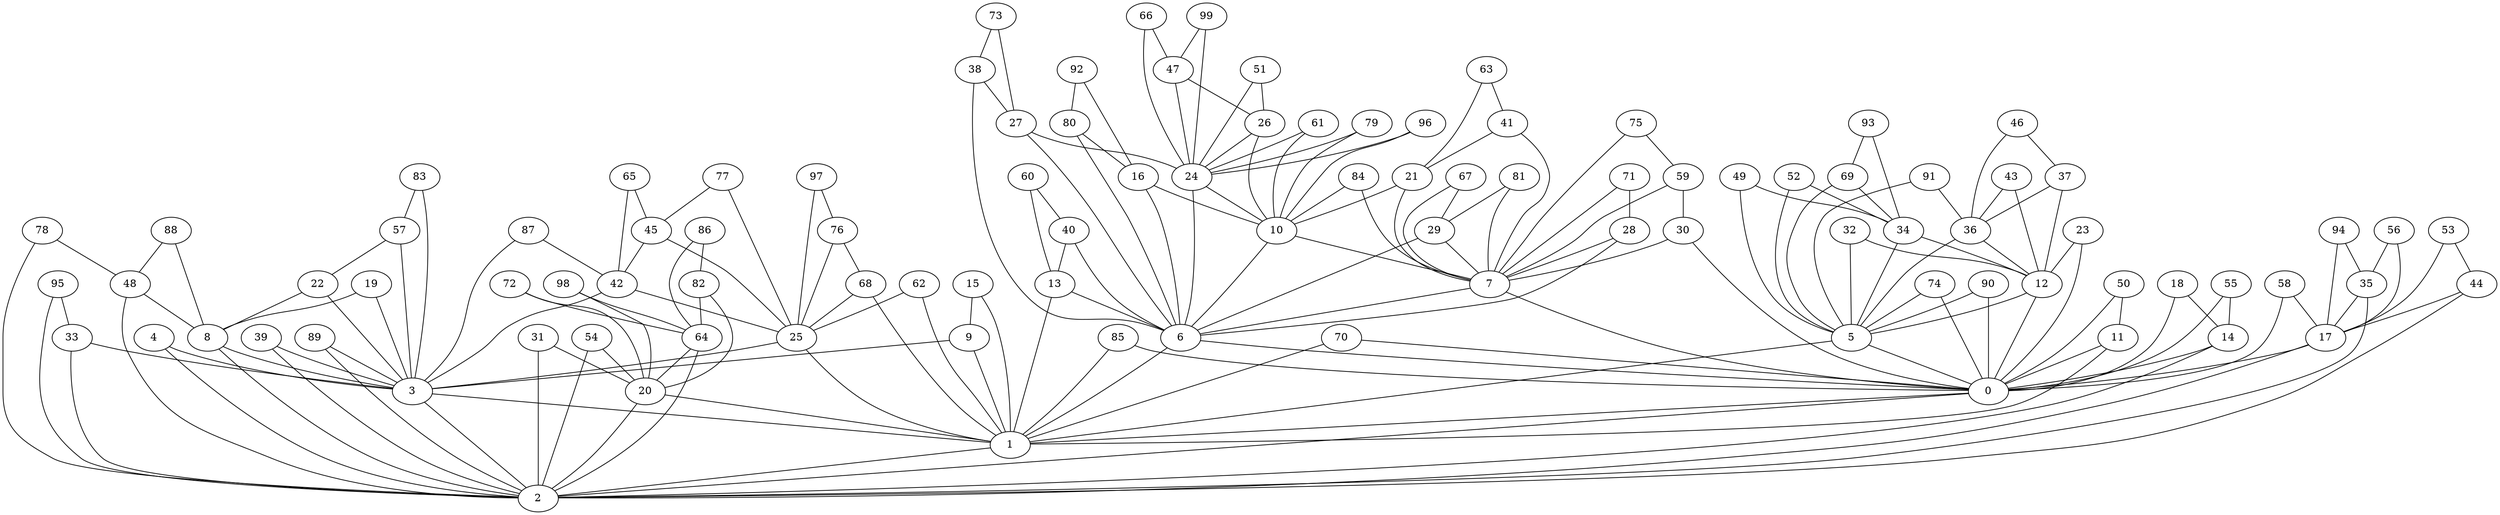 graph grafoDorogovtsev_100  {
0;
1;
2;
3;
4;
5;
6;
7;
8;
9;
10;
11;
12;
13;
14;
15;
16;
17;
18;
19;
20;
21;
22;
23;
24;
25;
26;
27;
28;
29;
30;
31;
32;
33;
34;
35;
36;
37;
38;
39;
40;
41;
42;
43;
44;
45;
46;
47;
48;
49;
50;
51;
52;
53;
54;
55;
56;
57;
58;
59;
60;
61;
62;
63;
64;
65;
66;
67;
68;
69;
70;
71;
72;
73;
74;
75;
76;
77;
78;
79;
80;
81;
82;
83;
84;
85;
86;
87;
88;
89;
90;
91;
92;
93;
94;
95;
96;
97;
98;
99;
0 -- 1;
0 -- 2;
1 -- 2;
3 -- 1;
3 -- 2;
4 -- 3;
4 -- 2;
5 -- 0;
5 -- 1;
6 -- 0;
6 -- 1;
7 -- 6;
7 -- 0;
8 -- 3;
8 -- 2;
9 -- 3;
9 -- 1;
10 -- 7;
10 -- 6;
11 -- 0;
11 -- 1;
12 -- 5;
12 -- 0;
13 -- 6;
13 -- 1;
14 -- 0;
14 -- 2;
15 -- 9;
15 -- 1;
16 -- 10;
16 -- 6;
17 -- 0;
17 -- 2;
18 -- 14;
18 -- 0;
19 -- 8;
19 -- 3;
20 -- 1;
20 -- 2;
21 -- 10;
21 -- 7;
22 -- 8;
22 -- 3;
23 -- 12;
23 -- 0;
24 -- 10;
24 -- 6;
25 -- 3;
25 -- 1;
26 -- 24;
26 -- 10;
27 -- 24;
27 -- 6;
28 -- 7;
28 -- 6;
29 -- 7;
29 -- 6;
30 -- 7;
30 -- 0;
31 -- 20;
31 -- 2;
32 -- 12;
32 -- 5;
33 -- 3;
33 -- 2;
34 -- 12;
34 -- 5;
35 -- 17;
35 -- 2;
36 -- 12;
36 -- 5;
37 -- 36;
37 -- 12;
38 -- 27;
38 -- 6;
39 -- 3;
39 -- 2;
40 -- 13;
40 -- 6;
41 -- 21;
41 -- 7;
42 -- 25;
42 -- 3;
43 -- 36;
43 -- 12;
44 -- 17;
44 -- 2;
45 -- 42;
45 -- 25;
46 -- 37;
46 -- 36;
47 -- 26;
47 -- 24;
48 -- 8;
48 -- 2;
49 -- 34;
49 -- 5;
50 -- 11;
50 -- 0;
51 -- 26;
51 -- 24;
52 -- 34;
52 -- 5;
53 -- 44;
53 -- 17;
54 -- 20;
54 -- 2;
55 -- 14;
55 -- 0;
56 -- 35;
56 -- 17;
57 -- 22;
57 -- 3;
58 -- 17;
58 -- 0;
59 -- 30;
59 -- 7;
60 -- 40;
60 -- 13;
61 -- 24;
61 -- 10;
62 -- 25;
62 -- 1;
63 -- 41;
63 -- 21;
64 -- 20;
64 -- 2;
65 -- 45;
65 -- 42;
66 -- 47;
66 -- 24;
67 -- 29;
67 -- 7;
68 -- 25;
68 -- 1;
69 -- 34;
69 -- 5;
70 -- 0;
70 -- 1;
71 -- 28;
71 -- 7;
72 -- 64;
72 -- 20;
73 -- 38;
73 -- 27;
74 -- 5;
74 -- 0;
75 -- 59;
75 -- 7;
76 -- 68;
76 -- 25;
77 -- 45;
77 -- 25;
78 -- 48;
78 -- 2;
79 -- 24;
79 -- 10;
80 -- 16;
80 -- 6;
81 -- 29;
81 -- 7;
82 -- 64;
82 -- 20;
83 -- 57;
83 -- 3;
84 -- 10;
84 -- 7;
85 -- 0;
85 -- 1;
86 -- 82;
86 -- 64;
87 -- 42;
87 -- 3;
88 -- 48;
88 -- 8;
89 -- 3;
89 -- 2;
90 -- 5;
90 -- 0;
91 -- 36;
91 -- 5;
92 -- 80;
92 -- 16;
93 -- 69;
93 -- 34;
94 -- 35;
94 -- 17;
95 -- 33;
95 -- 2;
96 -- 24;
96 -- 10;
97 -- 76;
97 -- 25;
98 -- 64;
98 -- 20;
99 -- 47;
99 -- 24;
}